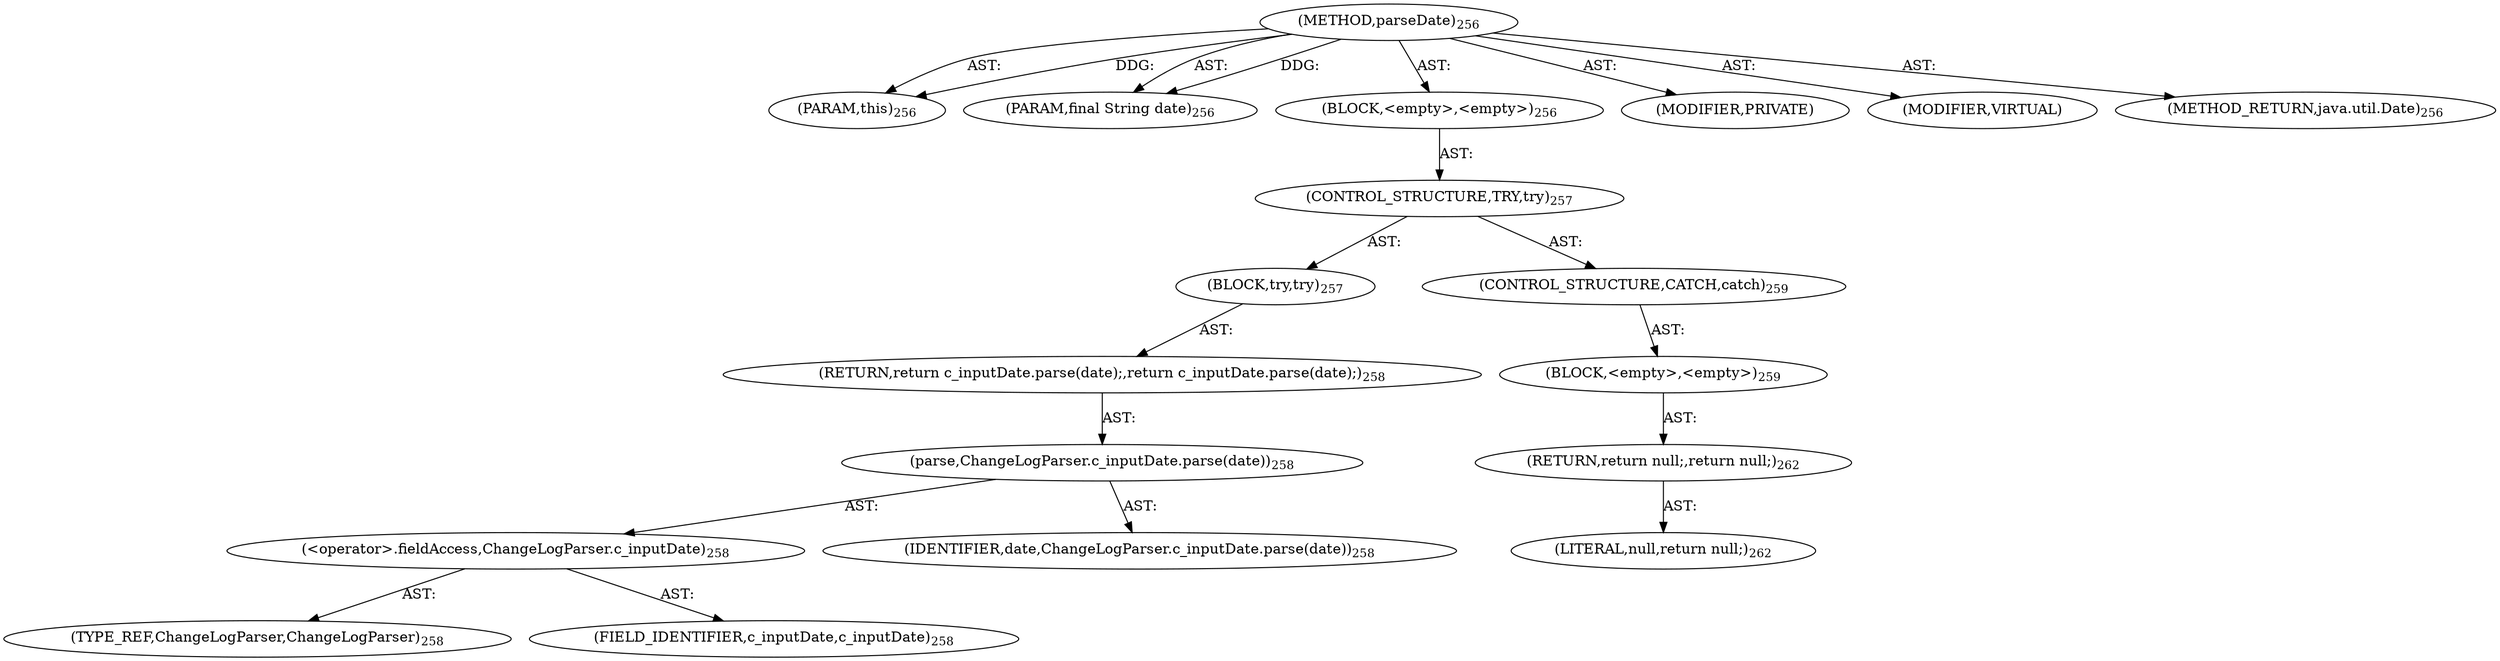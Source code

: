 digraph "parseDate" {  
"111669149704" [label = <(METHOD,parseDate)<SUB>256</SUB>> ]
"115964117006" [label = <(PARAM,this)<SUB>256</SUB>> ]
"115964117007" [label = <(PARAM,final String date)<SUB>256</SUB>> ]
"25769803804" [label = <(BLOCK,&lt;empty&gt;,&lt;empty&gt;)<SUB>256</SUB>> ]
"47244640275" [label = <(CONTROL_STRUCTURE,TRY,try)<SUB>257</SUB>> ]
"25769803805" [label = <(BLOCK,try,try)<SUB>257</SUB>> ]
"146028888065" [label = <(RETURN,return c_inputDate.parse(date);,return c_inputDate.parse(date);)<SUB>258</SUB>> ]
"30064771209" [label = <(parse,ChangeLogParser.c_inputDate.parse(date))<SUB>258</SUB>> ]
"30064771210" [label = <(&lt;operator&gt;.fieldAccess,ChangeLogParser.c_inputDate)<SUB>258</SUB>> ]
"180388626446" [label = <(TYPE_REF,ChangeLogParser,ChangeLogParser)<SUB>258</SUB>> ]
"55834574897" [label = <(FIELD_IDENTIFIER,c_inputDate,c_inputDate)<SUB>258</SUB>> ]
"68719476835" [label = <(IDENTIFIER,date,ChangeLogParser.c_inputDate.parse(date))<SUB>258</SUB>> ]
"47244640276" [label = <(CONTROL_STRUCTURE,CATCH,catch)<SUB>259</SUB>> ]
"25769803806" [label = <(BLOCK,&lt;empty&gt;,&lt;empty&gt;)<SUB>259</SUB>> ]
"146028888066" [label = <(RETURN,return null;,return null;)<SUB>262</SUB>> ]
"90194313238" [label = <(LITERAL,null,return null;)<SUB>262</SUB>> ]
"133143986211" [label = <(MODIFIER,PRIVATE)> ]
"133143986212" [label = <(MODIFIER,VIRTUAL)> ]
"128849018888" [label = <(METHOD_RETURN,java.util.Date)<SUB>256</SUB>> ]
  "111669149704" -> "115964117006"  [ label = "AST: "] 
  "111669149704" -> "115964117007"  [ label = "AST: "] 
  "111669149704" -> "25769803804"  [ label = "AST: "] 
  "111669149704" -> "133143986211"  [ label = "AST: "] 
  "111669149704" -> "133143986212"  [ label = "AST: "] 
  "111669149704" -> "128849018888"  [ label = "AST: "] 
  "25769803804" -> "47244640275"  [ label = "AST: "] 
  "47244640275" -> "25769803805"  [ label = "AST: "] 
  "47244640275" -> "47244640276"  [ label = "AST: "] 
  "25769803805" -> "146028888065"  [ label = "AST: "] 
  "146028888065" -> "30064771209"  [ label = "AST: "] 
  "30064771209" -> "30064771210"  [ label = "AST: "] 
  "30064771209" -> "68719476835"  [ label = "AST: "] 
  "30064771210" -> "180388626446"  [ label = "AST: "] 
  "30064771210" -> "55834574897"  [ label = "AST: "] 
  "47244640276" -> "25769803806"  [ label = "AST: "] 
  "25769803806" -> "146028888066"  [ label = "AST: "] 
  "146028888066" -> "90194313238"  [ label = "AST: "] 
  "111669149704" -> "115964117006"  [ label = "DDG: "] 
  "111669149704" -> "115964117007"  [ label = "DDG: "] 
}
